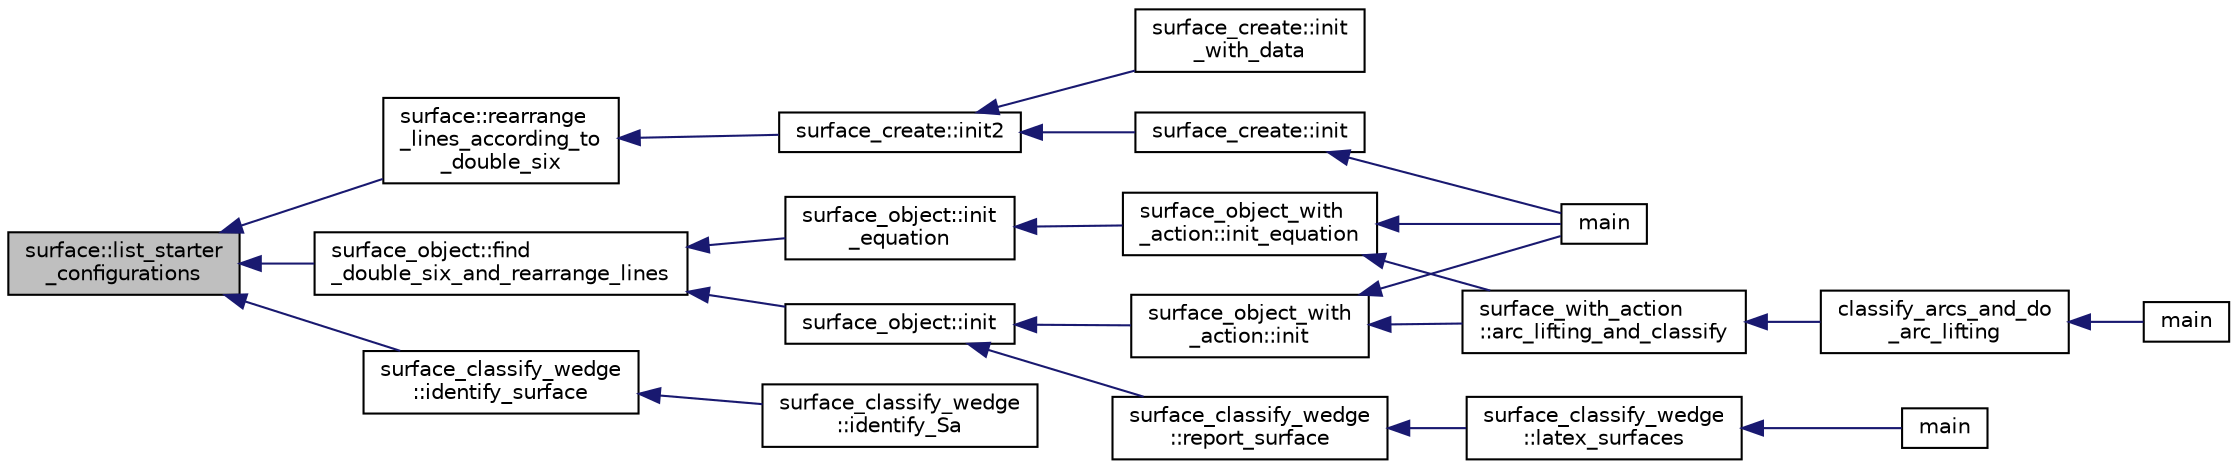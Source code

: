 digraph "surface::list_starter_configurations"
{
  edge [fontname="Helvetica",fontsize="10",labelfontname="Helvetica",labelfontsize="10"];
  node [fontname="Helvetica",fontsize="10",shape=record];
  rankdir="LR";
  Node3720 [label="surface::list_starter\l_configurations",height=0.2,width=0.4,color="black", fillcolor="grey75", style="filled", fontcolor="black"];
  Node3720 -> Node3721 [dir="back",color="midnightblue",fontsize="10",style="solid",fontname="Helvetica"];
  Node3721 [label="surface::rearrange\l_lines_according_to\l_double_six",height=0.2,width=0.4,color="black", fillcolor="white", style="filled",URL="$d5/d88/classsurface.html#a8deb9b16536ddcc8646ef71151c5319b"];
  Node3721 -> Node3722 [dir="back",color="midnightblue",fontsize="10",style="solid",fontname="Helvetica"];
  Node3722 [label="surface_create::init2",height=0.2,width=0.4,color="black", fillcolor="white", style="filled",URL="$de/da4/classsurface__create.html#a0d600640f7dd62d5a6c36443effdab59"];
  Node3722 -> Node3723 [dir="back",color="midnightblue",fontsize="10",style="solid",fontname="Helvetica"];
  Node3723 [label="surface_create::init\l_with_data",height=0.2,width=0.4,color="black", fillcolor="white", style="filled",URL="$de/da4/classsurface__create.html#a9226f687139676532adb1aa971fbade2"];
  Node3722 -> Node3724 [dir="back",color="midnightblue",fontsize="10",style="solid",fontname="Helvetica"];
  Node3724 [label="surface_create::init",height=0.2,width=0.4,color="black", fillcolor="white", style="filled",URL="$de/da4/classsurface__create.html#ab0db5c12825f778e3caf8aa4da02eb06"];
  Node3724 -> Node3725 [dir="back",color="midnightblue",fontsize="10",style="solid",fontname="Helvetica"];
  Node3725 [label="main",height=0.2,width=0.4,color="black", fillcolor="white", style="filled",URL="$d2/dfa/create__surface__main_8_c.html#a217dbf8b442f20279ea00b898af96f52"];
  Node3720 -> Node3726 [dir="back",color="midnightblue",fontsize="10",style="solid",fontname="Helvetica"];
  Node3726 [label="surface_object::find\l_double_six_and_rearrange_lines",height=0.2,width=0.4,color="black", fillcolor="white", style="filled",URL="$df/df8/classsurface__object.html#aa2fc4ff039e9f3a5ac29718e29b6b90c"];
  Node3726 -> Node3727 [dir="back",color="midnightblue",fontsize="10",style="solid",fontname="Helvetica"];
  Node3727 [label="surface_object::init\l_equation",height=0.2,width=0.4,color="black", fillcolor="white", style="filled",URL="$df/df8/classsurface__object.html#afd4f4d1accbf361897374bd18d571913"];
  Node3727 -> Node3728 [dir="back",color="midnightblue",fontsize="10",style="solid",fontname="Helvetica"];
  Node3728 [label="surface_object_with\l_action::init_equation",height=0.2,width=0.4,color="black", fillcolor="white", style="filled",URL="$db/d28/classsurface__object__with__action.html#a310ce4189e50545dd67fa3652b8fd160"];
  Node3728 -> Node3725 [dir="back",color="midnightblue",fontsize="10",style="solid",fontname="Helvetica"];
  Node3728 -> Node3729 [dir="back",color="midnightblue",fontsize="10",style="solid",fontname="Helvetica"];
  Node3729 [label="surface_with_action\l::arc_lifting_and_classify",height=0.2,width=0.4,color="black", fillcolor="white", style="filled",URL="$d8/df9/classsurface__with__action.html#a62a3948f830c59e09ef94937650a07a4"];
  Node3729 -> Node3730 [dir="back",color="midnightblue",fontsize="10",style="solid",fontname="Helvetica"];
  Node3730 [label="classify_arcs_and_do\l_arc_lifting",height=0.2,width=0.4,color="black", fillcolor="white", style="filled",URL="$d6/dc3/arc__lifting__main_8_c.html#afdd7be16f16b8c71e9a72fe5f6a0b59c"];
  Node3730 -> Node3731 [dir="back",color="midnightblue",fontsize="10",style="solid",fontname="Helvetica"];
  Node3731 [label="main",height=0.2,width=0.4,color="black", fillcolor="white", style="filled",URL="$d6/dc3/arc__lifting__main_8_c.html#a217dbf8b442f20279ea00b898af96f52"];
  Node3726 -> Node3732 [dir="back",color="midnightblue",fontsize="10",style="solid",fontname="Helvetica"];
  Node3732 [label="surface_object::init",height=0.2,width=0.4,color="black", fillcolor="white", style="filled",URL="$df/df8/classsurface__object.html#ae51d9ac0a3853bc07908ac48ffa6e0d2"];
  Node3732 -> Node3733 [dir="back",color="midnightblue",fontsize="10",style="solid",fontname="Helvetica"];
  Node3733 [label="surface_classify_wedge\l::report_surface",height=0.2,width=0.4,color="black", fillcolor="white", style="filled",URL="$d7/d5c/classsurface__classify__wedge.html#ad577d435c4726d0a35c10b2f8d4ed00c"];
  Node3733 -> Node3734 [dir="back",color="midnightblue",fontsize="10",style="solid",fontname="Helvetica"];
  Node3734 [label="surface_classify_wedge\l::latex_surfaces",height=0.2,width=0.4,color="black", fillcolor="white", style="filled",URL="$d7/d5c/classsurface__classify__wedge.html#a5698763ece48d6f0a605527ca62429c5"];
  Node3734 -> Node3735 [dir="back",color="midnightblue",fontsize="10",style="solid",fontname="Helvetica"];
  Node3735 [label="main",height=0.2,width=0.4,color="black", fillcolor="white", style="filled",URL="$df/df8/surface__classify_8_c.html#a217dbf8b442f20279ea00b898af96f52"];
  Node3732 -> Node3736 [dir="back",color="midnightblue",fontsize="10",style="solid",fontname="Helvetica"];
  Node3736 [label="surface_object_with\l_action::init",height=0.2,width=0.4,color="black", fillcolor="white", style="filled",URL="$db/d28/classsurface__object__with__action.html#a65085da19618def3909b0f4bc27cba8a"];
  Node3736 -> Node3725 [dir="back",color="midnightblue",fontsize="10",style="solid",fontname="Helvetica"];
  Node3736 -> Node3729 [dir="back",color="midnightblue",fontsize="10",style="solid",fontname="Helvetica"];
  Node3720 -> Node3737 [dir="back",color="midnightblue",fontsize="10",style="solid",fontname="Helvetica"];
  Node3737 [label="surface_classify_wedge\l::identify_surface",height=0.2,width=0.4,color="black", fillcolor="white", style="filled",URL="$d7/d5c/classsurface__classify__wedge.html#a0ee820a0324434792bd5362b4606de80"];
  Node3737 -> Node3738 [dir="back",color="midnightblue",fontsize="10",style="solid",fontname="Helvetica"];
  Node3738 [label="surface_classify_wedge\l::identify_Sa",height=0.2,width=0.4,color="black", fillcolor="white", style="filled",URL="$d7/d5c/classsurface__classify__wedge.html#a8fdc22ea1850bd4da28ace84adb055a6"];
}
